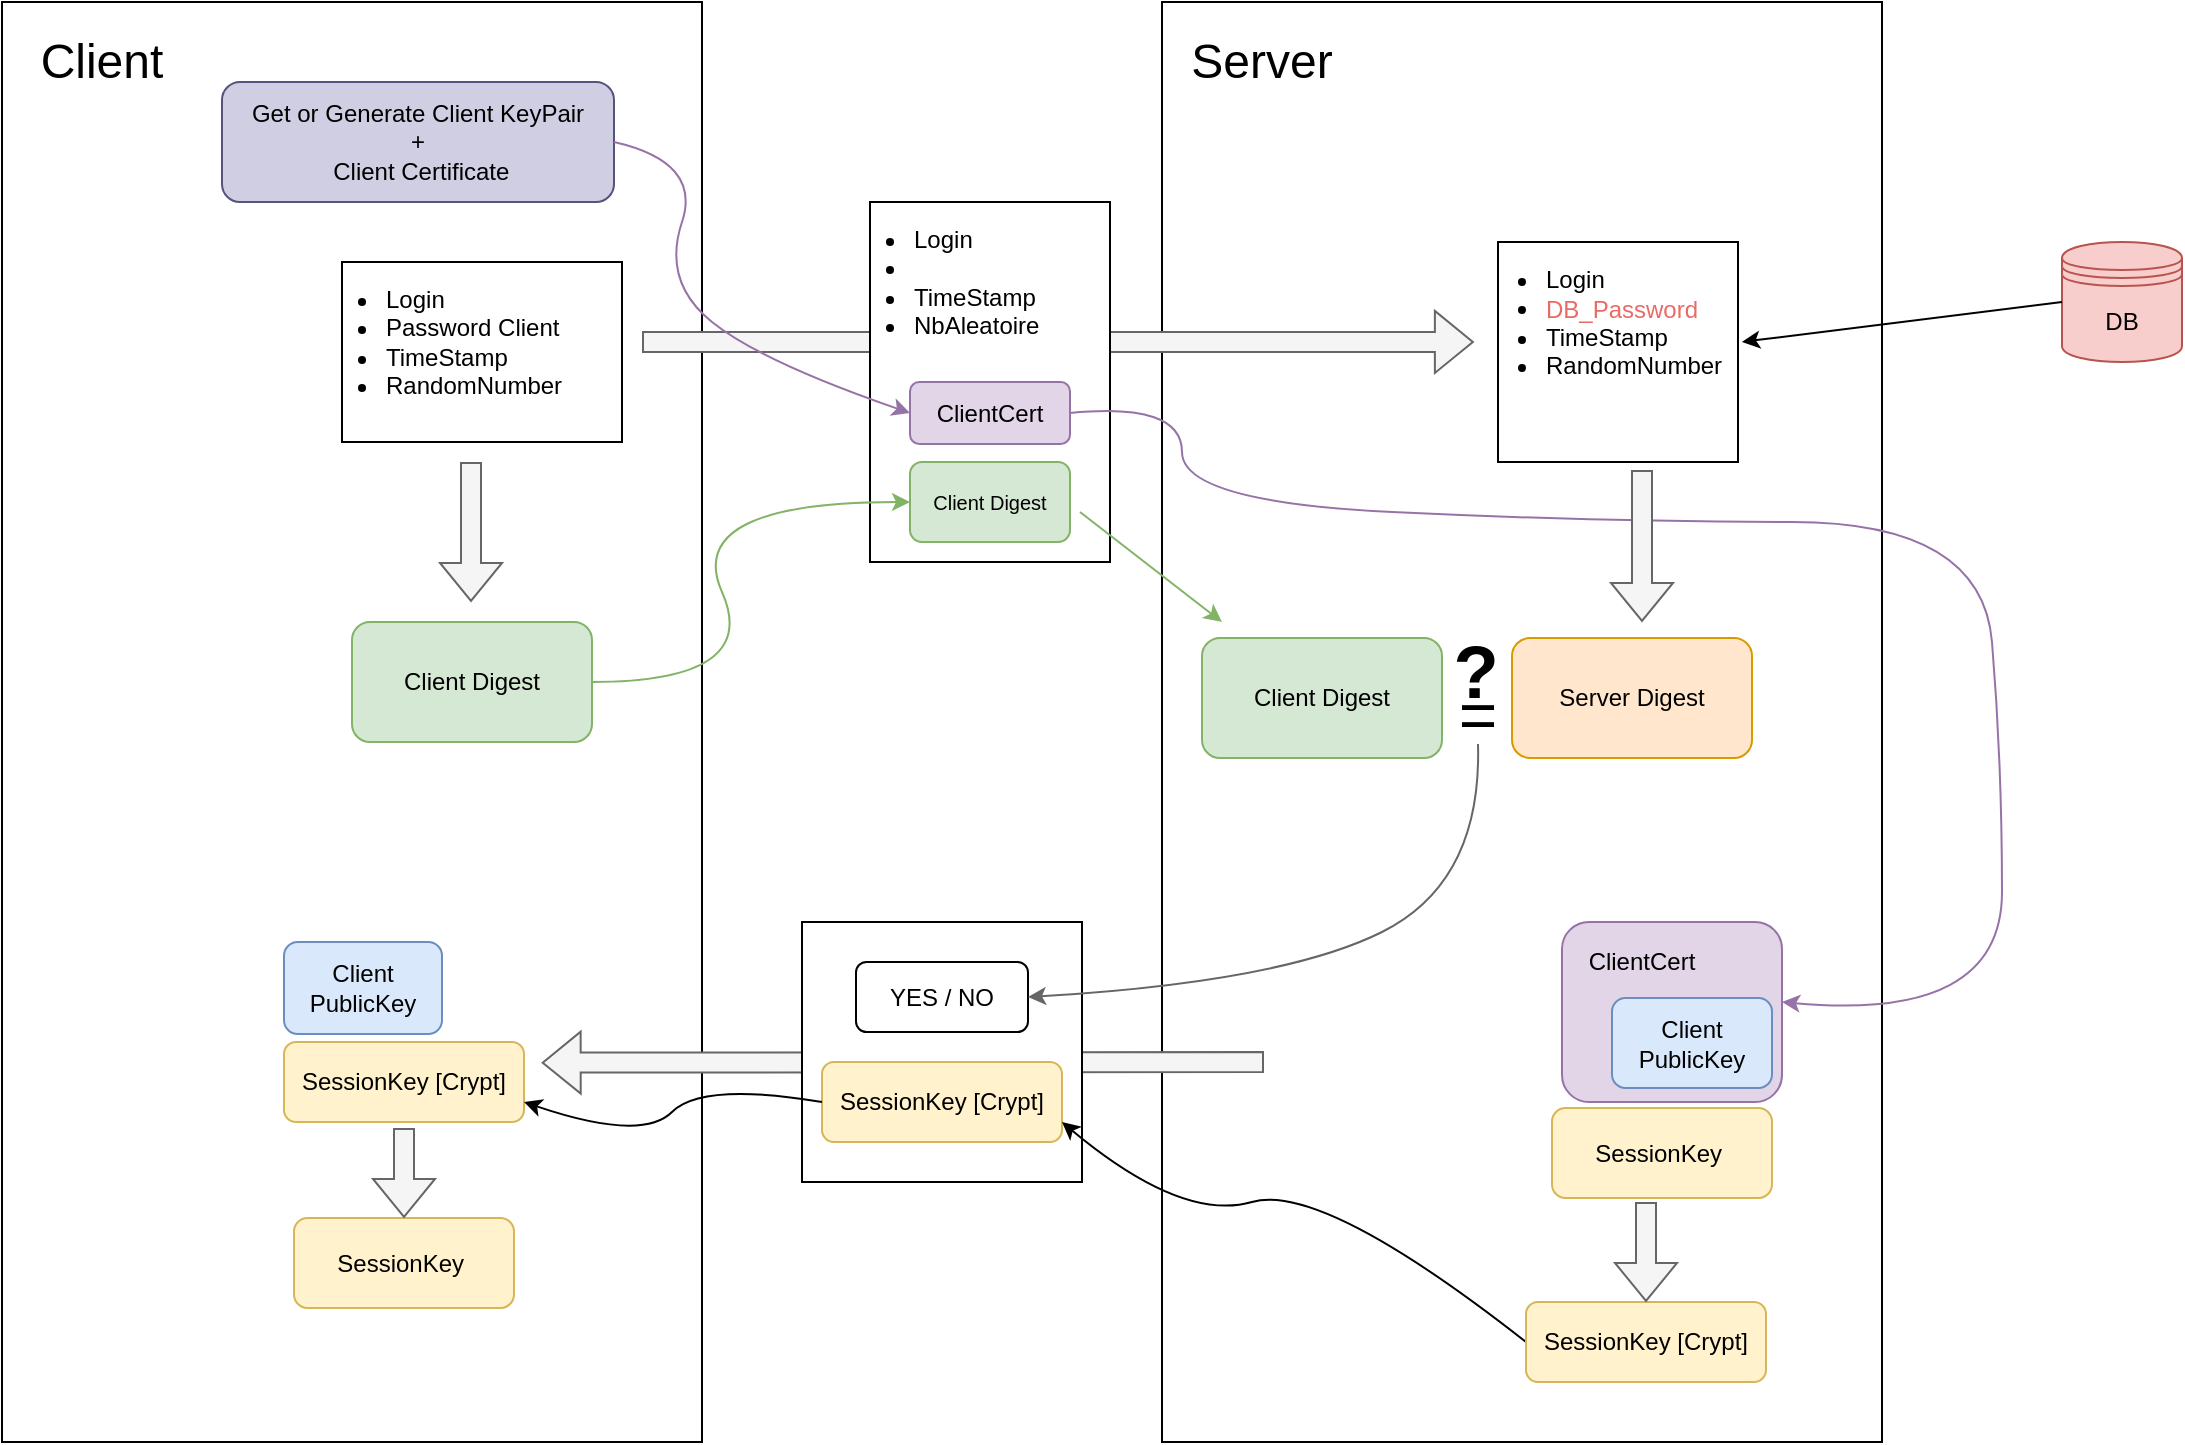 <mxfile version="22.1.17" type="device">
  <diagram name="Page-1" id="_kBdx59m5xkJ6XI0RrxY">
    <mxGraphModel dx="2247" dy="732" grid="1" gridSize="10" guides="1" tooltips="1" connect="1" arrows="1" fold="1" page="1" pageScale="1" pageWidth="827" pageHeight="1169" math="0" shadow="0">
      <root>
        <mxCell id="0" />
        <mxCell id="1" parent="0" />
        <mxCell id="dsNefd5nOvSLwHh5b7ko-42" value="" style="rounded=0;whiteSpace=wrap;html=1;" parent="1" vertex="1">
          <mxGeometry x="440" width="360" height="720" as="geometry" />
        </mxCell>
        <mxCell id="dsNefd5nOvSLwHh5b7ko-41" value="" style="rounded=0;whiteSpace=wrap;html=1;" parent="1" vertex="1">
          <mxGeometry x="-140" width="350" height="720" as="geometry" />
        </mxCell>
        <mxCell id="dsNefd5nOvSLwHh5b7ko-5" value="" style="group" parent="1" vertex="1" connectable="0">
          <mxGeometry x="10" y="110" width="170" height="120" as="geometry" />
        </mxCell>
        <mxCell id="dsNefd5nOvSLwHh5b7ko-1" value="" style="rounded=0;whiteSpace=wrap;html=1;" parent="dsNefd5nOvSLwHh5b7ko-5" vertex="1">
          <mxGeometry x="20" y="20" width="140" height="90" as="geometry" />
        </mxCell>
        <mxCell id="dsNefd5nOvSLwHh5b7ko-3" value="&lt;ul&gt;&lt;li&gt;Login&lt;/li&gt;&lt;li&gt;Password Client&lt;/li&gt;&lt;li&gt;TimeStamp&lt;/li&gt;&lt;li&gt;RandomNumber&lt;/li&gt;&lt;/ul&gt;" style="text;html=1;strokeColor=none;fillColor=none;align=left;verticalAlign=middle;whiteSpace=wrap;rounded=0;" parent="dsNefd5nOvSLwHh5b7ko-5" vertex="1">
          <mxGeometry width="170" height="120" as="geometry" />
        </mxCell>
        <mxCell id="dsNefd5nOvSLwHh5b7ko-10" value="" style="shape=flexArrow;endArrow=classic;html=1;rounded=0;exitX=0.5;exitY=1;exitDx=0;exitDy=0;fillColor=#f5f5f5;strokeColor=#666666;" parent="1" edge="1">
          <mxGeometry width="50" height="50" relative="1" as="geometry">
            <mxPoint x="94.5" y="230" as="sourcePoint" />
            <mxPoint x="94.5" y="300" as="targetPoint" />
          </mxGeometry>
        </mxCell>
        <mxCell id="dsNefd5nOvSLwHh5b7ko-20" value="Client Digest" style="rounded=1;whiteSpace=wrap;html=1;fillColor=#d5e8d4;strokeColor=#82b366;" parent="1" vertex="1">
          <mxGeometry x="35" y="310" width="120" height="60" as="geometry" />
        </mxCell>
        <mxCell id="dsNefd5nOvSLwHh5b7ko-23" value="Server Digest" style="rounded=1;whiteSpace=wrap;html=1;fillColor=#ffe6cc;strokeColor=#d79b00;" parent="1" vertex="1">
          <mxGeometry x="615" y="318" width="120" height="60" as="geometry" />
        </mxCell>
        <mxCell id="dsNefd5nOvSLwHh5b7ko-25" value="" style="group" parent="1" vertex="1" connectable="0">
          <mxGeometry x="590" y="100" width="138" height="130" as="geometry" />
        </mxCell>
        <mxCell id="dsNefd5nOvSLwHh5b7ko-8" value="" style="rounded=0;whiteSpace=wrap;html=1;" parent="dsNefd5nOvSLwHh5b7ko-25" vertex="1">
          <mxGeometry x="18" y="20" width="120" height="110" as="geometry" />
        </mxCell>
        <mxCell id="dsNefd5nOvSLwHh5b7ko-9" value="&lt;ul&gt;&lt;li&gt;Login&lt;/li&gt;&lt;li&gt;&lt;br&gt;&lt;/li&gt;&lt;li&gt;TimeStamp&lt;/li&gt;&lt;li style=&quot;border-color: var(--border-color);&quot;&gt;RandomNumber&lt;/li&gt;&lt;/ul&gt;" style="text;html=1;strokeColor=none;fillColor=none;align=left;verticalAlign=middle;whiteSpace=wrap;rounded=0;" parent="dsNefd5nOvSLwHh5b7ko-25" vertex="1">
          <mxGeometry width="135" height="120" as="geometry" />
        </mxCell>
        <mxCell id="dsNefd5nOvSLwHh5b7ko-36" value="&lt;span style=&quot;background-color: initial; text-align: left;&quot;&gt;&lt;font color=&quot;#ea6b66&quot;&gt;DB_Password&lt;/font&gt;&lt;/span&gt;" style="rounded=1;whiteSpace=wrap;html=1;fillColor=none;strokeColor=none;" parent="dsNefd5nOvSLwHh5b7ko-25" vertex="1">
          <mxGeometry x="35" y="39" width="90" height="30" as="geometry" />
        </mxCell>
        <mxCell id="dsNefd5nOvSLwHh5b7ko-26" value="" style="shape=flexArrow;endArrow=classic;html=1;rounded=0;exitX=1;exitY=0.5;exitDx=0;exitDy=0;entryX=0.044;entryY=0.583;entryDx=0;entryDy=0;entryPerimeter=0;fillColor=#f5f5f5;strokeColor=#666666;" parent="1" source="dsNefd5nOvSLwHh5b7ko-3" target="dsNefd5nOvSLwHh5b7ko-9" edge="1">
          <mxGeometry width="50" height="50" relative="1" as="geometry">
            <mxPoint x="370" y="390" as="sourcePoint" />
            <mxPoint x="540" y="170" as="targetPoint" />
          </mxGeometry>
        </mxCell>
        <mxCell id="dsNefd5nOvSLwHh5b7ko-27" value="" style="group" parent="1" vertex="1" connectable="0">
          <mxGeometry x="274" y="80" width="140" height="200" as="geometry" />
        </mxCell>
        <mxCell id="dsNefd5nOvSLwHh5b7ko-2" value="" style="rounded=0;whiteSpace=wrap;html=1;" parent="dsNefd5nOvSLwHh5b7ko-27" vertex="1">
          <mxGeometry x="20" y="20" width="120" height="180" as="geometry" />
        </mxCell>
        <mxCell id="dsNefd5nOvSLwHh5b7ko-4" value="&lt;ul&gt;&lt;li&gt;Login&lt;/li&gt;&lt;li&gt;&lt;br&gt;&lt;/li&gt;&lt;li&gt;TimeStamp&lt;/li&gt;&lt;li&gt;NbAleatoire&lt;/li&gt;&lt;/ul&gt;" style="text;html=1;strokeColor=none;fillColor=none;align=left;verticalAlign=middle;whiteSpace=wrap;rounded=0;" parent="dsNefd5nOvSLwHh5b7ko-27" vertex="1">
          <mxGeometry width="140" height="120" as="geometry" />
        </mxCell>
        <mxCell id="dsNefd5nOvSLwHh5b7ko-21" value="&lt;font style=&quot;font-size: 10px;&quot;&gt;Client Digest&lt;/font&gt;" style="rounded=1;whiteSpace=wrap;html=1;fillColor=#d5e8d4;strokeColor=#82b366;" parent="dsNefd5nOvSLwHh5b7ko-27" vertex="1">
          <mxGeometry x="40" y="150" width="80" height="40" as="geometry" />
        </mxCell>
        <mxCell id="dsNefd5nOvSLwHh5b7ko-48" value="ClientCert" style="rounded=1;whiteSpace=wrap;html=1;fillColor=#e1d5e7;strokeColor=#9673a6;" parent="dsNefd5nOvSLwHh5b7ko-27" vertex="1">
          <mxGeometry x="40" y="110" width="80" height="31" as="geometry" />
        </mxCell>
        <mxCell id="dsNefd5nOvSLwHh5b7ko-19" value="" style="curved=1;endArrow=classic;html=1;rounded=0;exitX=1;exitY=0.5;exitDx=0;exitDy=0;entryX=0;entryY=0.5;entryDx=0;entryDy=0;fillColor=#d5e8d4;strokeColor=#82b366;" parent="1" source="dsNefd5nOvSLwHh5b7ko-20" target="dsNefd5nOvSLwHh5b7ko-21" edge="1">
          <mxGeometry width="50" height="50" relative="1" as="geometry">
            <mxPoint x="196" y="432" as="sourcePoint" />
            <mxPoint x="330" y="290" as="targetPoint" />
            <Array as="points">
              <mxPoint x="240" y="340" />
              <mxPoint x="200" y="250" />
            </Array>
          </mxGeometry>
        </mxCell>
        <mxCell id="dsNefd5nOvSLwHh5b7ko-28" value="Client Digest" style="rounded=1;whiteSpace=wrap;html=1;fillColor=#d5e8d4;strokeColor=#82b366;" parent="1" vertex="1">
          <mxGeometry x="460" y="318" width="120" height="60" as="geometry" />
        </mxCell>
        <mxCell id="dsNefd5nOvSLwHh5b7ko-29" value="" style="endArrow=classic;html=1;rounded=0;fillColor=#d5e8d4;strokeColor=#82b366;" parent="1" edge="1">
          <mxGeometry width="50" height="50" relative="1" as="geometry">
            <mxPoint x="399" y="255" as="sourcePoint" />
            <mxPoint x="470" y="310" as="targetPoint" />
          </mxGeometry>
        </mxCell>
        <mxCell id="dsNefd5nOvSLwHh5b7ko-30" value="&lt;font style=&quot;font-size: 33px;&quot;&gt;=&lt;/font&gt;" style="text;html=1;strokeColor=none;fillColor=none;align=center;verticalAlign=middle;whiteSpace=wrap;rounded=0;" parent="1" vertex="1">
          <mxGeometry x="573" y="341" width="50" height="30" as="geometry" />
        </mxCell>
        <mxCell id="dsNefd5nOvSLwHh5b7ko-31" value="&lt;font style=&quot;font-size: 37px;&quot;&gt;&lt;b&gt;?&lt;/b&gt;&lt;/font&gt;" style="text;html=1;strokeColor=none;fillColor=none;align=center;verticalAlign=middle;whiteSpace=wrap;rounded=0;" parent="1" vertex="1">
          <mxGeometry x="572" y="321" width="50" height="30" as="geometry" />
        </mxCell>
        <mxCell id="dsNefd5nOvSLwHh5b7ko-32" value="DB" style="shape=datastore;whiteSpace=wrap;html=1;fillColor=#f8cecc;strokeColor=#b85450;" parent="1" vertex="1">
          <mxGeometry x="890" y="120" width="60" height="60" as="geometry" />
        </mxCell>
        <mxCell id="dsNefd5nOvSLwHh5b7ko-33" value="" style="endArrow=classic;html=1;rounded=0;exitX=0;exitY=0.5;exitDx=0;exitDy=0;entryX=1.037;entryY=0.583;entryDx=0;entryDy=0;entryPerimeter=0;" parent="1" source="dsNefd5nOvSLwHh5b7ko-32" target="dsNefd5nOvSLwHh5b7ko-9" edge="1">
          <mxGeometry width="50" height="50" relative="1" as="geometry">
            <mxPoint x="810" y="230" as="sourcePoint" />
            <mxPoint x="700" y="150" as="targetPoint" />
          </mxGeometry>
        </mxCell>
        <mxCell id="dsNefd5nOvSLwHh5b7ko-43" value="&lt;font style=&quot;font-size: 24px;&quot;&gt;Client&lt;/font&gt;" style="text;html=1;strokeColor=none;fillColor=none;align=center;verticalAlign=middle;whiteSpace=wrap;rounded=0;" parent="1" vertex="1">
          <mxGeometry x="-130" y="10" width="80" height="40" as="geometry" />
        </mxCell>
        <mxCell id="dsNefd5nOvSLwHh5b7ko-44" value="&lt;font style=&quot;font-size: 24px;&quot;&gt;Server&lt;/font&gt;" style="text;html=1;strokeColor=none;fillColor=none;align=center;verticalAlign=middle;whiteSpace=wrap;rounded=0;" parent="1" vertex="1">
          <mxGeometry x="460" y="15" width="60" height="30" as="geometry" />
        </mxCell>
        <mxCell id="dsNefd5nOvSLwHh5b7ko-45" value="" style="shape=flexArrow;endArrow=classic;html=1;rounded=0;fillColor=#f5f5f5;strokeColor=#666666;" parent="1" edge="1">
          <mxGeometry width="50" height="50" relative="1" as="geometry">
            <mxPoint x="491" y="530" as="sourcePoint" />
            <mxPoint x="129.84" y="530.33" as="targetPoint" />
          </mxGeometry>
        </mxCell>
        <mxCell id="dsNefd5nOvSLwHh5b7ko-51" value="" style="group" parent="1" vertex="1" connectable="0">
          <mxGeometry x="260" y="440" width="140" height="150" as="geometry" />
        </mxCell>
        <mxCell id="dsNefd5nOvSLwHh5b7ko-50" value="" style="rounded=0;whiteSpace=wrap;html=1;" parent="dsNefd5nOvSLwHh5b7ko-51" vertex="1">
          <mxGeometry y="20" width="140" height="130" as="geometry" />
        </mxCell>
        <mxCell id="dsNefd5nOvSLwHh5b7ko-58" value="SessionKey [Crypt]" style="rounded=1;whiteSpace=wrap;html=1;fillColor=#fff2cc;strokeColor=#d6b656;" parent="dsNefd5nOvSLwHh5b7ko-51" vertex="1">
          <mxGeometry x="10" y="90" width="120" height="40" as="geometry" />
        </mxCell>
        <mxCell id="dsNefd5nOvSLwHh5b7ko-53" value="YES / NO" style="rounded=1;whiteSpace=wrap;html=1;" parent="dsNefd5nOvSLwHh5b7ko-51" vertex="1">
          <mxGeometry x="27" y="40" width="86" height="35" as="geometry" />
        </mxCell>
        <mxCell id="dsNefd5nOvSLwHh5b7ko-54" value="SessionKey&amp;nbsp;" style="rounded=1;whiteSpace=wrap;html=1;fillColor=#fff2cc;strokeColor=#d6b656;" parent="1" vertex="1">
          <mxGeometry x="635" y="553" width="110" height="45" as="geometry" />
        </mxCell>
        <mxCell id="dsNefd5nOvSLwHh5b7ko-60" value="" style="curved=1;endArrow=classic;html=1;rounded=0;exitX=0;exitY=0.5;exitDx=0;exitDy=0;entryX=1;entryY=0.75;entryDx=0;entryDy=0;" parent="1" source="dsNefd5nOvSLwHh5b7ko-68" target="dsNefd5nOvSLwHh5b7ko-58" edge="1">
          <mxGeometry width="50" height="50" relative="1" as="geometry">
            <mxPoint x="623" y="557" as="sourcePoint" />
            <mxPoint x="380" y="550" as="targetPoint" />
            <Array as="points">
              <mxPoint x="520" y="590" />
              <mxPoint x="450" y="610" />
            </Array>
          </mxGeometry>
        </mxCell>
        <mxCell id="dsNefd5nOvSLwHh5b7ko-61" value="Client PublicKey" style="rounded=1;whiteSpace=wrap;html=1;fillColor=#dae8fc;strokeColor=#6c8ebf;" parent="1" vertex="1">
          <mxGeometry x="1" y="470" width="79" height="46" as="geometry" />
        </mxCell>
        <mxCell id="dsNefd5nOvSLwHh5b7ko-63" value="SessionKey&amp;nbsp;" style="rounded=1;whiteSpace=wrap;html=1;fillColor=#fff2cc;strokeColor=#d6b656;" parent="1" vertex="1">
          <mxGeometry x="6" y="608" width="110" height="45" as="geometry" />
        </mxCell>
        <mxCell id="dsNefd5nOvSLwHh5b7ko-67" value="" style="group" parent="1" vertex="1" connectable="0">
          <mxGeometry x="640" y="460" width="110" height="90" as="geometry" />
        </mxCell>
        <mxCell id="dsNefd5nOvSLwHh5b7ko-64" value="" style="rounded=1;whiteSpace=wrap;html=1;fillColor=#e1d5e7;strokeColor=#9673a6;" parent="dsNefd5nOvSLwHh5b7ko-67" vertex="1">
          <mxGeometry width="110" height="90" as="geometry" />
        </mxCell>
        <mxCell id="dsNefd5nOvSLwHh5b7ko-52" value="Client PublicKey" style="rounded=1;whiteSpace=wrap;html=1;fillColor=#dae8fc;strokeColor=#6c8ebf;" parent="dsNefd5nOvSLwHh5b7ko-67" vertex="1">
          <mxGeometry x="25" y="38" width="80" height="45" as="geometry" />
        </mxCell>
        <mxCell id="dsNefd5nOvSLwHh5b7ko-65" value="ClientCert" style="text;html=1;strokeColor=none;fillColor=none;align=center;verticalAlign=middle;whiteSpace=wrap;rounded=0;" parent="dsNefd5nOvSLwHh5b7ko-67" vertex="1">
          <mxGeometry x="10" y="5" width="60" height="30" as="geometry" />
        </mxCell>
        <mxCell id="dsNefd5nOvSLwHh5b7ko-57" value="" style="shape=image;html=1;verticalAlign=top;verticalLabelPosition=bottom;labelBackgroundColor=#ffffff;imageAspect=0;aspect=fixed;image=https://cdn1.iconfinder.com/data/icons/seo-and-web-development-6/32/development_setting_gear_cogwheel-71-128.png" parent="1" vertex="1">
          <mxGeometry x="626" y="512" width="48" height="48" as="geometry" />
        </mxCell>
        <mxCell id="dsNefd5nOvSLwHh5b7ko-68" value="SessionKey&amp;nbsp;[Crypt]" style="rounded=1;whiteSpace=wrap;html=1;fillColor=#fff2cc;strokeColor=#d6b656;" parent="1" vertex="1">
          <mxGeometry x="622" y="650" width="120" height="40" as="geometry" />
        </mxCell>
        <mxCell id="dsNefd5nOvSLwHh5b7ko-69" value="SessionKey&amp;nbsp;[Crypt]" style="rounded=1;whiteSpace=wrap;html=1;fillColor=#fff2cc;strokeColor=#d6b656;" parent="1" vertex="1">
          <mxGeometry x="1" y="520" width="120" height="40" as="geometry" />
        </mxCell>
        <mxCell id="dsNefd5nOvSLwHh5b7ko-62" value="" style="shape=image;html=1;verticalAlign=top;verticalLabelPosition=bottom;labelBackgroundColor=#ffffff;imageAspect=0;aspect=fixed;image=https://cdn1.iconfinder.com/data/icons/seo-and-web-development-6/32/development_setting_gear_cogwheel-71-128.png" parent="1" vertex="1">
          <mxGeometry x="69" y="481" width="48" height="48" as="geometry" />
        </mxCell>
        <mxCell id="dsNefd5nOvSLwHh5b7ko-70" value="" style="shape=flexArrow;endArrow=classic;html=1;rounded=0;entryX=0.5;entryY=0;entryDx=0;entryDy=0;fillColor=#f5f5f5;strokeColor=#666666;" parent="1" target="dsNefd5nOvSLwHh5b7ko-63" edge="1">
          <mxGeometry width="50" height="50" relative="1" as="geometry">
            <mxPoint x="61" y="563" as="sourcePoint" />
            <mxPoint x="-100" y="530" as="targetPoint" />
          </mxGeometry>
        </mxCell>
        <mxCell id="dsNefd5nOvSLwHh5b7ko-72" value="" style="shape=flexArrow;endArrow=classic;html=1;rounded=0;entryX=0.5;entryY=0;entryDx=0;entryDy=0;fillColor=#f5f5f5;strokeColor=#666666;" parent="1" target="dsNefd5nOvSLwHh5b7ko-68" edge="1">
          <mxGeometry width="50" height="50" relative="1" as="geometry">
            <mxPoint x="682" y="600" as="sourcePoint" />
            <mxPoint x="759" y="597" as="targetPoint" />
          </mxGeometry>
        </mxCell>
        <mxCell id="dsNefd5nOvSLwHh5b7ko-73" value="" style="curved=1;endArrow=classic;html=1;rounded=0;entryX=1;entryY=0.75;entryDx=0;entryDy=0;exitX=0;exitY=0.5;exitDx=0;exitDy=0;" parent="1" source="dsNefd5nOvSLwHh5b7ko-58" target="dsNefd5nOvSLwHh5b7ko-69" edge="1">
          <mxGeometry width="50" height="50" relative="1" as="geometry">
            <mxPoint x="260" y="720" as="sourcePoint" />
            <mxPoint x="310" y="670" as="targetPoint" />
            <Array as="points">
              <mxPoint x="210" y="540" />
              <mxPoint x="180" y="570" />
            </Array>
          </mxGeometry>
        </mxCell>
        <mxCell id="dsNefd5nOvSLwHh5b7ko-47" value="" style="curved=1;endArrow=classic;html=1;rounded=0;exitX=0.5;exitY=1;exitDx=0;exitDy=0;entryX=1;entryY=0.5;entryDx=0;entryDy=0;fillColor=#f5f5f5;strokeColor=#666666;" parent="1" source="dsNefd5nOvSLwHh5b7ko-30" target="dsNefd5nOvSLwHh5b7ko-53" edge="1">
          <mxGeometry width="50" height="50" relative="1" as="geometry">
            <mxPoint x="605.5" y="390" as="sourcePoint" />
            <mxPoint x="552.5" y="534" as="targetPoint" />
            <Array as="points">
              <mxPoint x="600" y="440" />
              <mxPoint x="500" y="490" />
            </Array>
          </mxGeometry>
        </mxCell>
        <mxCell id="dsNefd5nOvSLwHh5b7ko-141" value="Get or Generate Client KeyPair&lt;br&gt;+&lt;br&gt;&amp;nbsp;Client Certificate" style="rounded=1;whiteSpace=wrap;html=1;fillColor=#d0cee2;strokeColor=#56517e;" parent="1" vertex="1">
          <mxGeometry x="-30" y="40" width="196" height="60" as="geometry" />
        </mxCell>
        <mxCell id="dsNefd5nOvSLwHh5b7ko-142" value="" style="curved=1;endArrow=classic;html=1;rounded=0;exitX=1;exitY=0.5;exitDx=0;exitDy=0;entryX=0;entryY=0.5;entryDx=0;entryDy=0;fillColor=#e1d5e7;strokeColor=#9673a6;" parent="1" source="dsNefd5nOvSLwHh5b7ko-141" target="dsNefd5nOvSLwHh5b7ko-48" edge="1">
          <mxGeometry width="50" height="50" relative="1" as="geometry">
            <mxPoint x="230" y="100" as="sourcePoint" />
            <mxPoint x="280" y="50" as="targetPoint" />
            <Array as="points">
              <mxPoint x="210" y="80" />
              <mxPoint x="190" y="140" />
              <mxPoint x="240" y="180" />
            </Array>
          </mxGeometry>
        </mxCell>
        <mxCell id="dsNefd5nOvSLwHh5b7ko-144" value="" style="curved=1;endArrow=classic;html=1;rounded=0;exitX=1;exitY=0.5;exitDx=0;exitDy=0;fillColor=#e1d5e7;strokeColor=#9673a6;" parent="1" source="dsNefd5nOvSLwHh5b7ko-48" edge="1">
          <mxGeometry width="50" height="50" relative="1" as="geometry">
            <mxPoint x="500" y="240" as="sourcePoint" />
            <mxPoint x="750" y="500" as="targetPoint" />
            <Array as="points">
              <mxPoint x="450" y="200" />
              <mxPoint x="450" y="250" />
              <mxPoint x="660" y="260" />
              <mxPoint x="850" y="260" />
              <mxPoint x="860" y="380" />
              <mxPoint x="860" y="510" />
            </Array>
          </mxGeometry>
        </mxCell>
        <mxCell id="dsNefd5nOvSLwHh5b7ko-18" value="" style="shape=flexArrow;endArrow=classic;html=1;rounded=0;movable=1;resizable=1;rotatable=1;deletable=1;editable=1;locked=0;connectable=1;exitX=0.6;exitY=1.036;exitDx=0;exitDy=0;exitPerimeter=0;fillColor=#f5f5f5;strokeColor=#666666;" parent="1" source="dsNefd5nOvSLwHh5b7ko-8" edge="1">
          <mxGeometry width="50" height="50" relative="1" as="geometry">
            <mxPoint x="681" y="242" as="sourcePoint" />
            <mxPoint x="680" y="310" as="targetPoint" />
          </mxGeometry>
        </mxCell>
      </root>
    </mxGraphModel>
  </diagram>
</mxfile>
